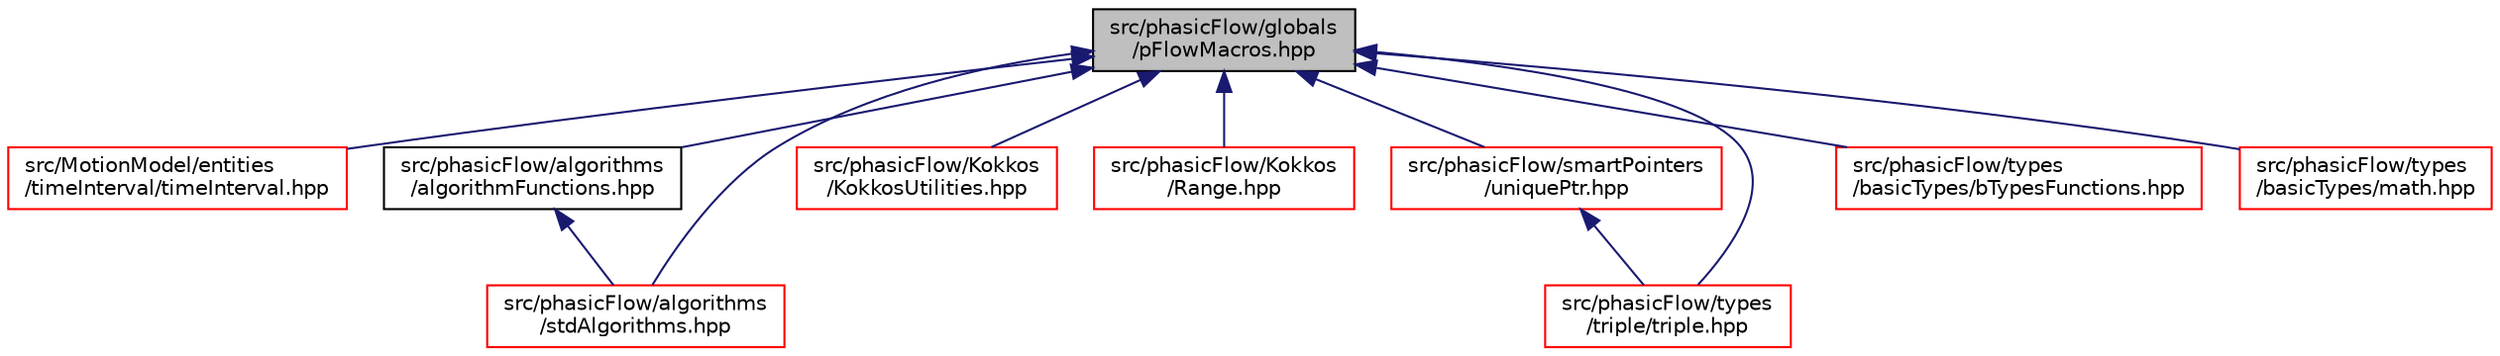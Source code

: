 digraph "src/phasicFlow/globals/pFlowMacros.hpp"
{
 // LATEX_PDF_SIZE
  edge [fontname="Helvetica",fontsize="10",labelfontname="Helvetica",labelfontsize="10"];
  node [fontname="Helvetica",fontsize="10",shape=record];
  Node1 [label="src/phasicFlow/globals\l/pFlowMacros.hpp",height=0.2,width=0.4,color="black", fillcolor="grey75", style="filled", fontcolor="black",tooltip=" "];
  Node1 -> Node2 [dir="back",color="midnightblue",fontsize="10",style="solid",fontname="Helvetica"];
  Node2 [label="src/MotionModel/entities\l/timeInterval/timeInterval.hpp",height=0.2,width=0.4,color="red", fillcolor="white", style="filled",URL="$timeInterval_8hpp.html",tooltip=" "];
  Node1 -> Node25 [dir="back",color="midnightblue",fontsize="10",style="solid",fontname="Helvetica"];
  Node25 [label="src/phasicFlow/algorithms\l/algorithmFunctions.hpp",height=0.2,width=0.4,color="black", fillcolor="white", style="filled",URL="$algorithmFunctions_8hpp.html",tooltip=" "];
  Node25 -> Node26 [dir="back",color="midnightblue",fontsize="10",style="solid",fontname="Helvetica"];
  Node26 [label="src/phasicFlow/algorithms\l/stdAlgorithms.hpp",height=0.2,width=0.4,color="red", fillcolor="white", style="filled",URL="$stdAlgorithms_8hpp.html",tooltip=" "];
  Node1 -> Node26 [dir="back",color="midnightblue",fontsize="10",style="solid",fontname="Helvetica"];
  Node1 -> Node282 [dir="back",color="midnightblue",fontsize="10",style="solid",fontname="Helvetica"];
  Node282 [label="src/phasicFlow/Kokkos\l/KokkosUtilities.hpp",height=0.2,width=0.4,color="red", fillcolor="white", style="filled",URL="$KokkosUtilities_8hpp.html",tooltip=" "];
  Node1 -> Node286 [dir="back",color="midnightblue",fontsize="10",style="solid",fontname="Helvetica"];
  Node286 [label="src/phasicFlow/Kokkos\l/Range.hpp",height=0.2,width=0.4,color="red", fillcolor="white", style="filled",URL="$Range_8hpp.html",tooltip=" "];
  Node1 -> Node287 [dir="back",color="midnightblue",fontsize="10",style="solid",fontname="Helvetica"];
  Node287 [label="src/phasicFlow/smartPointers\l/uniquePtr.hpp",height=0.2,width=0.4,color="red", fillcolor="white", style="filled",URL="$uniquePtr_8hpp.html",tooltip=" "];
  Node287 -> Node469 [dir="back",color="midnightblue",fontsize="10",style="solid",fontname="Helvetica"];
  Node469 [label="src/phasicFlow/types\l/triple/triple.hpp",height=0.2,width=0.4,color="red", fillcolor="white", style="filled",URL="$triple_8hpp.html",tooltip=" "];
  Node1 -> Node470 [dir="back",color="midnightblue",fontsize="10",style="solid",fontname="Helvetica"];
  Node470 [label="src/phasicFlow/types\l/basicTypes/bTypesFunctions.hpp",height=0.2,width=0.4,color="red", fillcolor="white", style="filled",URL="$bTypesFunctions_8hpp.html",tooltip=" "];
  Node1 -> Node494 [dir="back",color="midnightblue",fontsize="10",style="solid",fontname="Helvetica"];
  Node494 [label="src/phasicFlow/types\l/basicTypes/math.hpp",height=0.2,width=0.4,color="red", fillcolor="white", style="filled",URL="$math_8hpp.html",tooltip=" "];
  Node1 -> Node469 [dir="back",color="midnightblue",fontsize="10",style="solid",fontname="Helvetica"];
}
